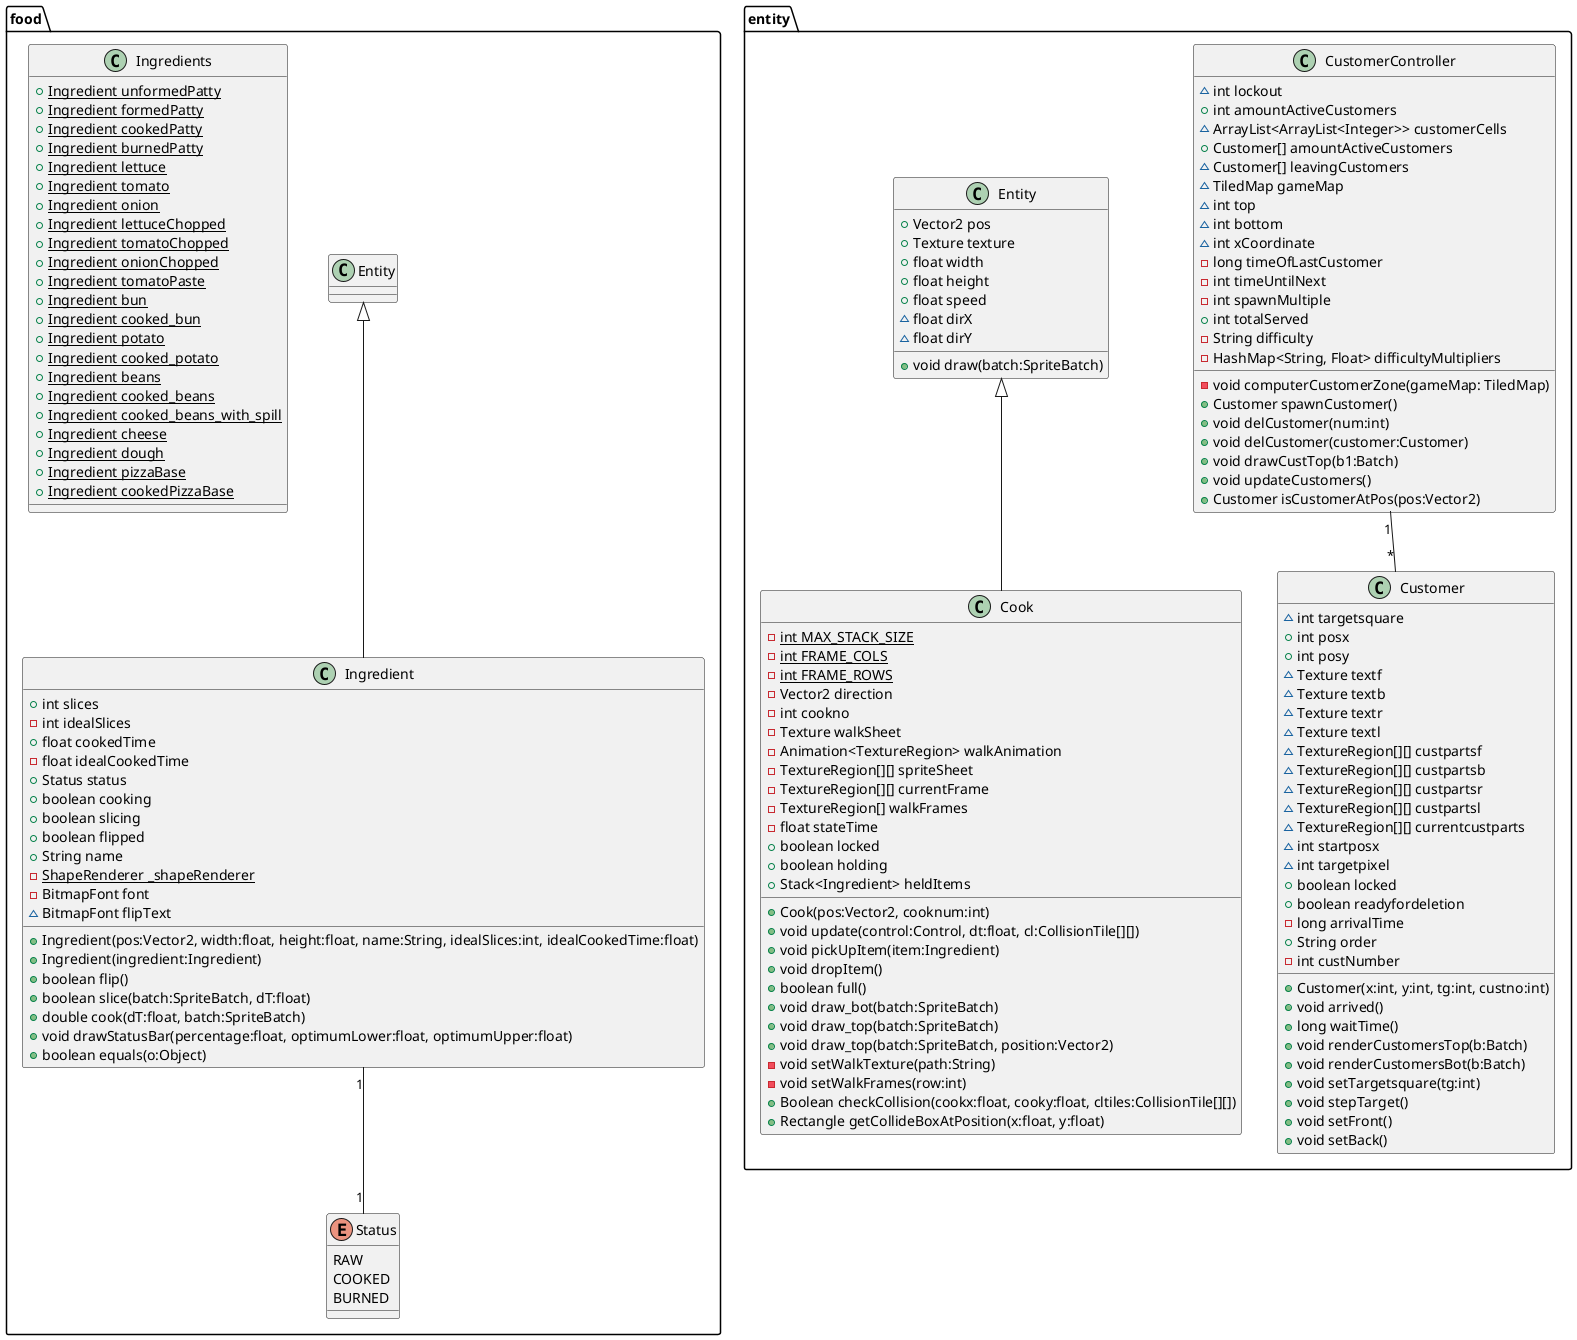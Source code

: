 @startuml
'https://plantuml.com/class-diagram

package "food"{

Ingredient "1" -- "1" Status

class Ingredient extends Entity{
+int slices
-int idealSlices
+float cookedTime
-float idealCookedTime
+Status status
+boolean cooking
+boolean slicing
+boolean flipped
+String name
-{static} ShapeRenderer _shapeRenderer
-BitmapFont font
~BitmapFont flipText
+Ingredient(pos:Vector2, width:float, height:float, name:String, idealSlices:int, idealCookedTime:float)
+Ingredient(ingredient:Ingredient)
+boolean flip()
+boolean slice(batch:SpriteBatch, dT:float)
+double cook(dT:float, batch:SpriteBatch)
+void drawStatusBar(percentage:float, optimumLower:float, optimumUpper:float)
+boolean equals(o:Object)
}

enum Status{
RAW
COOKED
BURNED
}

class Ingredients{
+{static} Ingredient unformedPatty
+{static} Ingredient formedPatty
+{static} Ingredient cookedPatty
+{static} Ingredient burnedPatty
+{static} Ingredient lettuce
+{static} Ingredient tomato
+{static} Ingredient onion
+{static} Ingredient lettuceChopped
+{static} Ingredient tomatoChopped
+{static} Ingredient onionChopped
+{static} Ingredient tomatoPaste
+{static} Ingredient bun
+{static} Ingredient cooked_bun
+{static} Ingredient potato
+{static} Ingredient cooked_potato
+{static} Ingredient beans
+{static} Ingredient cooked_beans
+{static} Ingredient cooked_beans_with_spill
+{static} Ingredient cheese
+{static} Ingredient dough
+{static} Ingredient pizzaBase
+{static} Ingredient cookedPizzaBase
}

}

package "entity"{

CustomerController "1" -- "*" Customer

class Cook extends Entity{
-{static} int MAX_STACK_SIZE
-{static} int FRAME_COLS
-{static} int FRAME_ROWS
-Vector2 direction
-int cookno
-Texture walkSheet
-Animation<TextureRegion> walkAnimation
-TextureRegion[][] spriteSheet
-TextureRegion[][] currentFrame
-TextureRegion[] walkFrames
-float stateTime
+boolean locked
+boolean holding
+Stack<Ingredient> heldItems
+Cook(pos:Vector2, cooknum:int)
+void update(control:Control, dt:float, cl:CollisionTile[][])
+void pickUpItem(item:Ingredient)
+void dropItem()
+boolean full()
+void draw_bot(batch:SpriteBatch)
+void draw_top(batch:SpriteBatch)
+void draw_top(batch:SpriteBatch, position:Vector2)
-void setWalkTexture(path:String)
-void setWalkFrames(row:int)
+Boolean checkCollision(cookx:float, cooky:float, cltiles:CollisionTile[][])
+Rectangle getCollideBoxAtPosition(x:float, y:float)
}

class Customer{
~int targetsquare
+int posx
+int posy
~Texture textf
~Texture textb
~Texture textr
~Texture textl
~TextureRegion[][] custpartsf
~TextureRegion[][] custpartsb
~TextureRegion[][] custpartsr
~TextureRegion[][] custpartsl
~TextureRegion[][] currentcustparts
~int startposx
~int targetpixel
+boolean locked
+boolean readyfordeletion
-long arrivalTime
+String order
-int custNumber
+Customer(x:int, y:int, tg:int, custno:int)
+void arrived()
+long waitTime()
+void renderCustomersTop(b:Batch)
+void renderCustomersBot(b:Batch)
+void setTargetsquare(tg:int)
+void stepTarget()
+void setFront()
+void setBack()
}

class CustomerController{
~int lockout
+int amountActiveCustomers
~ArrayList<ArrayList<Integer>> customerCells
+Customer[] amountActiveCustomers
~Customer[] leavingCustomers
~TiledMap gameMap
~int top
~int bottom
~int xCoordinate
-long timeOfLastCustomer
-int timeUntilNext
-int spawnMultiple
+int totalServed
-String difficulty
-HashMap<String, Float> difficultyMultipliers
-void computerCustomerZone(gameMap: TiledMap)
+Customer spawnCustomer()
+void delCustomer(num:int)
+void delCustomer(customer:Customer)
+void drawCustTop(b1:Batch)
+void updateCustomers()
+Customer isCustomerAtPos(pos:Vector2)
}

class Entity{
+Vector2 pos
+Texture texture
+float width
+float height
+float speed
~float dirX
~float dirY
+void draw(batch:SpriteBatch)
}

}
@enduml
